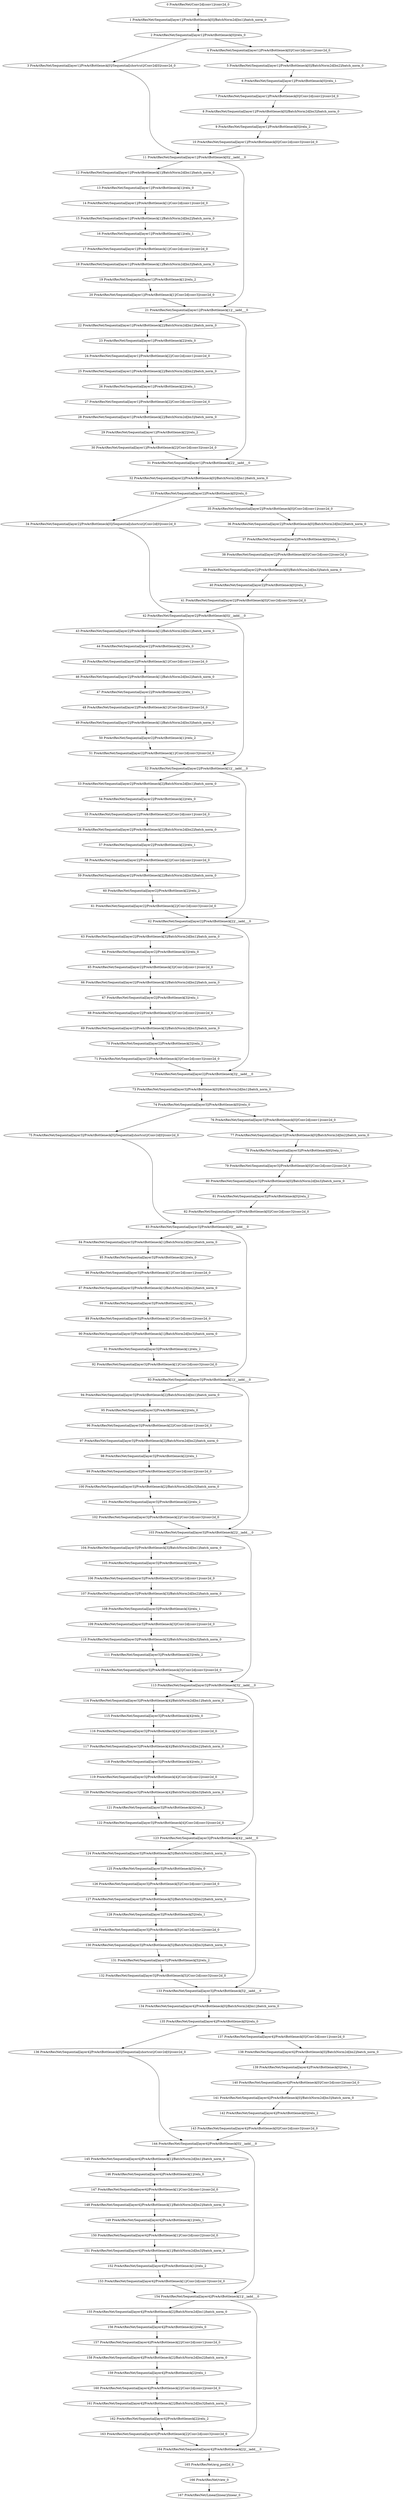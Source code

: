 strict digraph  {
"0 PreActResNet/Conv2d[conv1]/conv2d_0" [id=0, type=conv2d];
"1 PreActResNet/Sequential[layer1]/PreActBottleneck[0]/BatchNorm2d[bn1]/batch_norm_0" [id=1, type=batch_norm];
"2 PreActResNet/Sequential[layer1]/PreActBottleneck[0]/relu_0" [id=2, type=relu];
"3 PreActResNet/Sequential[layer1]/PreActBottleneck[0]/Sequential[shortcut]/Conv2d[0]/conv2d_0" [id=3, type=conv2d];
"4 PreActResNet/Sequential[layer1]/PreActBottleneck[0]/Conv2d[conv1]/conv2d_0" [id=4, type=conv2d];
"5 PreActResNet/Sequential[layer1]/PreActBottleneck[0]/BatchNorm2d[bn2]/batch_norm_0" [id=5, type=batch_norm];
"6 PreActResNet/Sequential[layer1]/PreActBottleneck[0]/relu_1" [id=6, type=relu];
"7 PreActResNet/Sequential[layer1]/PreActBottleneck[0]/Conv2d[conv2]/conv2d_0" [id=7, type=conv2d];
"8 PreActResNet/Sequential[layer1]/PreActBottleneck[0]/BatchNorm2d[bn3]/batch_norm_0" [id=8, type=batch_norm];
"9 PreActResNet/Sequential[layer1]/PreActBottleneck[0]/relu_2" [id=9, type=relu];
"10 PreActResNet/Sequential[layer1]/PreActBottleneck[0]/Conv2d[conv3]/conv2d_0" [id=10, type=conv2d];
"11 PreActResNet/Sequential[layer1]/PreActBottleneck[0]/__iadd___0" [id=11, type=__iadd__];
"12 PreActResNet/Sequential[layer1]/PreActBottleneck[1]/BatchNorm2d[bn1]/batch_norm_0" [id=12, type=batch_norm];
"13 PreActResNet/Sequential[layer1]/PreActBottleneck[1]/relu_0" [id=13, type=relu];
"14 PreActResNet/Sequential[layer1]/PreActBottleneck[1]/Conv2d[conv1]/conv2d_0" [id=14, type=conv2d];
"15 PreActResNet/Sequential[layer1]/PreActBottleneck[1]/BatchNorm2d[bn2]/batch_norm_0" [id=15, type=batch_norm];
"16 PreActResNet/Sequential[layer1]/PreActBottleneck[1]/relu_1" [id=16, type=relu];
"17 PreActResNet/Sequential[layer1]/PreActBottleneck[1]/Conv2d[conv2]/conv2d_0" [id=17, type=conv2d];
"18 PreActResNet/Sequential[layer1]/PreActBottleneck[1]/BatchNorm2d[bn3]/batch_norm_0" [id=18, type=batch_norm];
"19 PreActResNet/Sequential[layer1]/PreActBottleneck[1]/relu_2" [id=19, type=relu];
"20 PreActResNet/Sequential[layer1]/PreActBottleneck[1]/Conv2d[conv3]/conv2d_0" [id=20, type=conv2d];
"21 PreActResNet/Sequential[layer1]/PreActBottleneck[1]/__iadd___0" [id=21, type=__iadd__];
"22 PreActResNet/Sequential[layer1]/PreActBottleneck[2]/BatchNorm2d[bn1]/batch_norm_0" [id=22, type=batch_norm];
"23 PreActResNet/Sequential[layer1]/PreActBottleneck[2]/relu_0" [id=23, type=relu];
"24 PreActResNet/Sequential[layer1]/PreActBottleneck[2]/Conv2d[conv1]/conv2d_0" [id=24, type=conv2d];
"25 PreActResNet/Sequential[layer1]/PreActBottleneck[2]/BatchNorm2d[bn2]/batch_norm_0" [id=25, type=batch_norm];
"26 PreActResNet/Sequential[layer1]/PreActBottleneck[2]/relu_1" [id=26, type=relu];
"27 PreActResNet/Sequential[layer1]/PreActBottleneck[2]/Conv2d[conv2]/conv2d_0" [id=27, type=conv2d];
"28 PreActResNet/Sequential[layer1]/PreActBottleneck[2]/BatchNorm2d[bn3]/batch_norm_0" [id=28, type=batch_norm];
"29 PreActResNet/Sequential[layer1]/PreActBottleneck[2]/relu_2" [id=29, type=relu];
"30 PreActResNet/Sequential[layer1]/PreActBottleneck[2]/Conv2d[conv3]/conv2d_0" [id=30, type=conv2d];
"31 PreActResNet/Sequential[layer1]/PreActBottleneck[2]/__iadd___0" [id=31, type=__iadd__];
"32 PreActResNet/Sequential[layer2]/PreActBottleneck[0]/BatchNorm2d[bn1]/batch_norm_0" [id=32, type=batch_norm];
"33 PreActResNet/Sequential[layer2]/PreActBottleneck[0]/relu_0" [id=33, type=relu];
"34 PreActResNet/Sequential[layer2]/PreActBottleneck[0]/Sequential[shortcut]/Conv2d[0]/conv2d_0" [id=34, type=conv2d];
"35 PreActResNet/Sequential[layer2]/PreActBottleneck[0]/Conv2d[conv1]/conv2d_0" [id=35, type=conv2d];
"36 PreActResNet/Sequential[layer2]/PreActBottleneck[0]/BatchNorm2d[bn2]/batch_norm_0" [id=36, type=batch_norm];
"37 PreActResNet/Sequential[layer2]/PreActBottleneck[0]/relu_1" [id=37, type=relu];
"38 PreActResNet/Sequential[layer2]/PreActBottleneck[0]/Conv2d[conv2]/conv2d_0" [id=38, type=conv2d];
"39 PreActResNet/Sequential[layer2]/PreActBottleneck[0]/BatchNorm2d[bn3]/batch_norm_0" [id=39, type=batch_norm];
"40 PreActResNet/Sequential[layer2]/PreActBottleneck[0]/relu_2" [id=40, type=relu];
"41 PreActResNet/Sequential[layer2]/PreActBottleneck[0]/Conv2d[conv3]/conv2d_0" [id=41, type=conv2d];
"42 PreActResNet/Sequential[layer2]/PreActBottleneck[0]/__iadd___0" [id=42, type=__iadd__];
"43 PreActResNet/Sequential[layer2]/PreActBottleneck[1]/BatchNorm2d[bn1]/batch_norm_0" [id=43, type=batch_norm];
"44 PreActResNet/Sequential[layer2]/PreActBottleneck[1]/relu_0" [id=44, type=relu];
"45 PreActResNet/Sequential[layer2]/PreActBottleneck[1]/Conv2d[conv1]/conv2d_0" [id=45, type=conv2d];
"46 PreActResNet/Sequential[layer2]/PreActBottleneck[1]/BatchNorm2d[bn2]/batch_norm_0" [id=46, type=batch_norm];
"47 PreActResNet/Sequential[layer2]/PreActBottleneck[1]/relu_1" [id=47, type=relu];
"48 PreActResNet/Sequential[layer2]/PreActBottleneck[1]/Conv2d[conv2]/conv2d_0" [id=48, type=conv2d];
"49 PreActResNet/Sequential[layer2]/PreActBottleneck[1]/BatchNorm2d[bn3]/batch_norm_0" [id=49, type=batch_norm];
"50 PreActResNet/Sequential[layer2]/PreActBottleneck[1]/relu_2" [id=50, type=relu];
"51 PreActResNet/Sequential[layer2]/PreActBottleneck[1]/Conv2d[conv3]/conv2d_0" [id=51, type=conv2d];
"52 PreActResNet/Sequential[layer2]/PreActBottleneck[1]/__iadd___0" [id=52, type=__iadd__];
"53 PreActResNet/Sequential[layer2]/PreActBottleneck[2]/BatchNorm2d[bn1]/batch_norm_0" [id=53, type=batch_norm];
"54 PreActResNet/Sequential[layer2]/PreActBottleneck[2]/relu_0" [id=54, type=relu];
"55 PreActResNet/Sequential[layer2]/PreActBottleneck[2]/Conv2d[conv1]/conv2d_0" [id=55, type=conv2d];
"56 PreActResNet/Sequential[layer2]/PreActBottleneck[2]/BatchNorm2d[bn2]/batch_norm_0" [id=56, type=batch_norm];
"57 PreActResNet/Sequential[layer2]/PreActBottleneck[2]/relu_1" [id=57, type=relu];
"58 PreActResNet/Sequential[layer2]/PreActBottleneck[2]/Conv2d[conv2]/conv2d_0" [id=58, type=conv2d];
"59 PreActResNet/Sequential[layer2]/PreActBottleneck[2]/BatchNorm2d[bn3]/batch_norm_0" [id=59, type=batch_norm];
"60 PreActResNet/Sequential[layer2]/PreActBottleneck[2]/relu_2" [id=60, type=relu];
"61 PreActResNet/Sequential[layer2]/PreActBottleneck[2]/Conv2d[conv3]/conv2d_0" [id=61, type=conv2d];
"62 PreActResNet/Sequential[layer2]/PreActBottleneck[2]/__iadd___0" [id=62, type=__iadd__];
"63 PreActResNet/Sequential[layer2]/PreActBottleneck[3]/BatchNorm2d[bn1]/batch_norm_0" [id=63, type=batch_norm];
"64 PreActResNet/Sequential[layer2]/PreActBottleneck[3]/relu_0" [id=64, type=relu];
"65 PreActResNet/Sequential[layer2]/PreActBottleneck[3]/Conv2d[conv1]/conv2d_0" [id=65, type=conv2d];
"66 PreActResNet/Sequential[layer2]/PreActBottleneck[3]/BatchNorm2d[bn2]/batch_norm_0" [id=66, type=batch_norm];
"67 PreActResNet/Sequential[layer2]/PreActBottleneck[3]/relu_1" [id=67, type=relu];
"68 PreActResNet/Sequential[layer2]/PreActBottleneck[3]/Conv2d[conv2]/conv2d_0" [id=68, type=conv2d];
"69 PreActResNet/Sequential[layer2]/PreActBottleneck[3]/BatchNorm2d[bn3]/batch_norm_0" [id=69, type=batch_norm];
"70 PreActResNet/Sequential[layer2]/PreActBottleneck[3]/relu_2" [id=70, type=relu];
"71 PreActResNet/Sequential[layer2]/PreActBottleneck[3]/Conv2d[conv3]/conv2d_0" [id=71, type=conv2d];
"72 PreActResNet/Sequential[layer2]/PreActBottleneck[3]/__iadd___0" [id=72, type=__iadd__];
"73 PreActResNet/Sequential[layer3]/PreActBottleneck[0]/BatchNorm2d[bn1]/batch_norm_0" [id=73, type=batch_norm];
"74 PreActResNet/Sequential[layer3]/PreActBottleneck[0]/relu_0" [id=74, type=relu];
"75 PreActResNet/Sequential[layer3]/PreActBottleneck[0]/Sequential[shortcut]/Conv2d[0]/conv2d_0" [id=75, type=conv2d];
"76 PreActResNet/Sequential[layer3]/PreActBottleneck[0]/Conv2d[conv1]/conv2d_0" [id=76, type=conv2d];
"77 PreActResNet/Sequential[layer3]/PreActBottleneck[0]/BatchNorm2d[bn2]/batch_norm_0" [id=77, type=batch_norm];
"78 PreActResNet/Sequential[layer3]/PreActBottleneck[0]/relu_1" [id=78, type=relu];
"79 PreActResNet/Sequential[layer3]/PreActBottleneck[0]/Conv2d[conv2]/conv2d_0" [id=79, type=conv2d];
"80 PreActResNet/Sequential[layer3]/PreActBottleneck[0]/BatchNorm2d[bn3]/batch_norm_0" [id=80, type=batch_norm];
"81 PreActResNet/Sequential[layer3]/PreActBottleneck[0]/relu_2" [id=81, type=relu];
"82 PreActResNet/Sequential[layer3]/PreActBottleneck[0]/Conv2d[conv3]/conv2d_0" [id=82, type=conv2d];
"83 PreActResNet/Sequential[layer3]/PreActBottleneck[0]/__iadd___0" [id=83, type=__iadd__];
"84 PreActResNet/Sequential[layer3]/PreActBottleneck[1]/BatchNorm2d[bn1]/batch_norm_0" [id=84, type=batch_norm];
"85 PreActResNet/Sequential[layer3]/PreActBottleneck[1]/relu_0" [id=85, type=relu];
"86 PreActResNet/Sequential[layer3]/PreActBottleneck[1]/Conv2d[conv1]/conv2d_0" [id=86, type=conv2d];
"87 PreActResNet/Sequential[layer3]/PreActBottleneck[1]/BatchNorm2d[bn2]/batch_norm_0" [id=87, type=batch_norm];
"88 PreActResNet/Sequential[layer3]/PreActBottleneck[1]/relu_1" [id=88, type=relu];
"89 PreActResNet/Sequential[layer3]/PreActBottleneck[1]/Conv2d[conv2]/conv2d_0" [id=89, type=conv2d];
"90 PreActResNet/Sequential[layer3]/PreActBottleneck[1]/BatchNorm2d[bn3]/batch_norm_0" [id=90, type=batch_norm];
"91 PreActResNet/Sequential[layer3]/PreActBottleneck[1]/relu_2" [id=91, type=relu];
"92 PreActResNet/Sequential[layer3]/PreActBottleneck[1]/Conv2d[conv3]/conv2d_0" [id=92, type=conv2d];
"93 PreActResNet/Sequential[layer3]/PreActBottleneck[1]/__iadd___0" [id=93, type=__iadd__];
"94 PreActResNet/Sequential[layer3]/PreActBottleneck[2]/BatchNorm2d[bn1]/batch_norm_0" [id=94, type=batch_norm];
"95 PreActResNet/Sequential[layer3]/PreActBottleneck[2]/relu_0" [id=95, type=relu];
"96 PreActResNet/Sequential[layer3]/PreActBottleneck[2]/Conv2d[conv1]/conv2d_0" [id=96, type=conv2d];
"97 PreActResNet/Sequential[layer3]/PreActBottleneck[2]/BatchNorm2d[bn2]/batch_norm_0" [id=97, type=batch_norm];
"98 PreActResNet/Sequential[layer3]/PreActBottleneck[2]/relu_1" [id=98, type=relu];
"99 PreActResNet/Sequential[layer3]/PreActBottleneck[2]/Conv2d[conv2]/conv2d_0" [id=99, type=conv2d];
"100 PreActResNet/Sequential[layer3]/PreActBottleneck[2]/BatchNorm2d[bn3]/batch_norm_0" [id=100, type=batch_norm];
"101 PreActResNet/Sequential[layer3]/PreActBottleneck[2]/relu_2" [id=101, type=relu];
"102 PreActResNet/Sequential[layer3]/PreActBottleneck[2]/Conv2d[conv3]/conv2d_0" [id=102, type=conv2d];
"103 PreActResNet/Sequential[layer3]/PreActBottleneck[2]/__iadd___0" [id=103, type=__iadd__];
"104 PreActResNet/Sequential[layer3]/PreActBottleneck[3]/BatchNorm2d[bn1]/batch_norm_0" [id=104, type=batch_norm];
"105 PreActResNet/Sequential[layer3]/PreActBottleneck[3]/relu_0" [id=105, type=relu];
"106 PreActResNet/Sequential[layer3]/PreActBottleneck[3]/Conv2d[conv1]/conv2d_0" [id=106, type=conv2d];
"107 PreActResNet/Sequential[layer3]/PreActBottleneck[3]/BatchNorm2d[bn2]/batch_norm_0" [id=107, type=batch_norm];
"108 PreActResNet/Sequential[layer3]/PreActBottleneck[3]/relu_1" [id=108, type=relu];
"109 PreActResNet/Sequential[layer3]/PreActBottleneck[3]/Conv2d[conv2]/conv2d_0" [id=109, type=conv2d];
"110 PreActResNet/Sequential[layer3]/PreActBottleneck[3]/BatchNorm2d[bn3]/batch_norm_0" [id=110, type=batch_norm];
"111 PreActResNet/Sequential[layer3]/PreActBottleneck[3]/relu_2" [id=111, type=relu];
"112 PreActResNet/Sequential[layer3]/PreActBottleneck[3]/Conv2d[conv3]/conv2d_0" [id=112, type=conv2d];
"113 PreActResNet/Sequential[layer3]/PreActBottleneck[3]/__iadd___0" [id=113, type=__iadd__];
"114 PreActResNet/Sequential[layer3]/PreActBottleneck[4]/BatchNorm2d[bn1]/batch_norm_0" [id=114, type=batch_norm];
"115 PreActResNet/Sequential[layer3]/PreActBottleneck[4]/relu_0" [id=115, type=relu];
"116 PreActResNet/Sequential[layer3]/PreActBottleneck[4]/Conv2d[conv1]/conv2d_0" [id=116, type=conv2d];
"117 PreActResNet/Sequential[layer3]/PreActBottleneck[4]/BatchNorm2d[bn2]/batch_norm_0" [id=117, type=batch_norm];
"118 PreActResNet/Sequential[layer3]/PreActBottleneck[4]/relu_1" [id=118, type=relu];
"119 PreActResNet/Sequential[layer3]/PreActBottleneck[4]/Conv2d[conv2]/conv2d_0" [id=119, type=conv2d];
"120 PreActResNet/Sequential[layer3]/PreActBottleneck[4]/BatchNorm2d[bn3]/batch_norm_0" [id=120, type=batch_norm];
"121 PreActResNet/Sequential[layer3]/PreActBottleneck[4]/relu_2" [id=121, type=relu];
"122 PreActResNet/Sequential[layer3]/PreActBottleneck[4]/Conv2d[conv3]/conv2d_0" [id=122, type=conv2d];
"123 PreActResNet/Sequential[layer3]/PreActBottleneck[4]/__iadd___0" [id=123, type=__iadd__];
"124 PreActResNet/Sequential[layer3]/PreActBottleneck[5]/BatchNorm2d[bn1]/batch_norm_0" [id=124, type=batch_norm];
"125 PreActResNet/Sequential[layer3]/PreActBottleneck[5]/relu_0" [id=125, type=relu];
"126 PreActResNet/Sequential[layer3]/PreActBottleneck[5]/Conv2d[conv1]/conv2d_0" [id=126, type=conv2d];
"127 PreActResNet/Sequential[layer3]/PreActBottleneck[5]/BatchNorm2d[bn2]/batch_norm_0" [id=127, type=batch_norm];
"128 PreActResNet/Sequential[layer3]/PreActBottleneck[5]/relu_1" [id=128, type=relu];
"129 PreActResNet/Sequential[layer3]/PreActBottleneck[5]/Conv2d[conv2]/conv2d_0" [id=129, type=conv2d];
"130 PreActResNet/Sequential[layer3]/PreActBottleneck[5]/BatchNorm2d[bn3]/batch_norm_0" [id=130, type=batch_norm];
"131 PreActResNet/Sequential[layer3]/PreActBottleneck[5]/relu_2" [id=131, type=relu];
"132 PreActResNet/Sequential[layer3]/PreActBottleneck[5]/Conv2d[conv3]/conv2d_0" [id=132, type=conv2d];
"133 PreActResNet/Sequential[layer3]/PreActBottleneck[5]/__iadd___0" [id=133, type=__iadd__];
"134 PreActResNet/Sequential[layer4]/PreActBottleneck[0]/BatchNorm2d[bn1]/batch_norm_0" [id=134, type=batch_norm];
"135 PreActResNet/Sequential[layer4]/PreActBottleneck[0]/relu_0" [id=135, type=relu];
"136 PreActResNet/Sequential[layer4]/PreActBottleneck[0]/Sequential[shortcut]/Conv2d[0]/conv2d_0" [id=136, type=conv2d];
"137 PreActResNet/Sequential[layer4]/PreActBottleneck[0]/Conv2d[conv1]/conv2d_0" [id=137, type=conv2d];
"138 PreActResNet/Sequential[layer4]/PreActBottleneck[0]/BatchNorm2d[bn2]/batch_norm_0" [id=138, type=batch_norm];
"139 PreActResNet/Sequential[layer4]/PreActBottleneck[0]/relu_1" [id=139, type=relu];
"140 PreActResNet/Sequential[layer4]/PreActBottleneck[0]/Conv2d[conv2]/conv2d_0" [id=140, type=conv2d];
"141 PreActResNet/Sequential[layer4]/PreActBottleneck[0]/BatchNorm2d[bn3]/batch_norm_0" [id=141, type=batch_norm];
"142 PreActResNet/Sequential[layer4]/PreActBottleneck[0]/relu_2" [id=142, type=relu];
"143 PreActResNet/Sequential[layer4]/PreActBottleneck[0]/Conv2d[conv3]/conv2d_0" [id=143, type=conv2d];
"144 PreActResNet/Sequential[layer4]/PreActBottleneck[0]/__iadd___0" [id=144, type=__iadd__];
"145 PreActResNet/Sequential[layer4]/PreActBottleneck[1]/BatchNorm2d[bn1]/batch_norm_0" [id=145, type=batch_norm];
"146 PreActResNet/Sequential[layer4]/PreActBottleneck[1]/relu_0" [id=146, type=relu];
"147 PreActResNet/Sequential[layer4]/PreActBottleneck[1]/Conv2d[conv1]/conv2d_0" [id=147, type=conv2d];
"148 PreActResNet/Sequential[layer4]/PreActBottleneck[1]/BatchNorm2d[bn2]/batch_norm_0" [id=148, type=batch_norm];
"149 PreActResNet/Sequential[layer4]/PreActBottleneck[1]/relu_1" [id=149, type=relu];
"150 PreActResNet/Sequential[layer4]/PreActBottleneck[1]/Conv2d[conv2]/conv2d_0" [id=150, type=conv2d];
"151 PreActResNet/Sequential[layer4]/PreActBottleneck[1]/BatchNorm2d[bn3]/batch_norm_0" [id=151, type=batch_norm];
"152 PreActResNet/Sequential[layer4]/PreActBottleneck[1]/relu_2" [id=152, type=relu];
"153 PreActResNet/Sequential[layer4]/PreActBottleneck[1]/Conv2d[conv3]/conv2d_0" [id=153, type=conv2d];
"154 PreActResNet/Sequential[layer4]/PreActBottleneck[1]/__iadd___0" [id=154, type=__iadd__];
"155 PreActResNet/Sequential[layer4]/PreActBottleneck[2]/BatchNorm2d[bn1]/batch_norm_0" [id=155, type=batch_norm];
"156 PreActResNet/Sequential[layer4]/PreActBottleneck[2]/relu_0" [id=156, type=relu];
"157 PreActResNet/Sequential[layer4]/PreActBottleneck[2]/Conv2d[conv1]/conv2d_0" [id=157, type=conv2d];
"158 PreActResNet/Sequential[layer4]/PreActBottleneck[2]/BatchNorm2d[bn2]/batch_norm_0" [id=158, type=batch_norm];
"159 PreActResNet/Sequential[layer4]/PreActBottleneck[2]/relu_1" [id=159, type=relu];
"160 PreActResNet/Sequential[layer4]/PreActBottleneck[2]/Conv2d[conv2]/conv2d_0" [id=160, type=conv2d];
"161 PreActResNet/Sequential[layer4]/PreActBottleneck[2]/BatchNorm2d[bn3]/batch_norm_0" [id=161, type=batch_norm];
"162 PreActResNet/Sequential[layer4]/PreActBottleneck[2]/relu_2" [id=162, type=relu];
"163 PreActResNet/Sequential[layer4]/PreActBottleneck[2]/Conv2d[conv3]/conv2d_0" [id=163, type=conv2d];
"164 PreActResNet/Sequential[layer4]/PreActBottleneck[2]/__iadd___0" [id=164, type=__iadd__];
"165 PreActResNet/avg_pool2d_0" [id=165, type=avg_pool2d];
"166 PreActResNet/view_0" [id=166, type=view];
"167 PreActResNet/Linear[linear]/linear_0" [id=167, type=linear];
"0 PreActResNet/Conv2d[conv1]/conv2d_0" -> "1 PreActResNet/Sequential[layer1]/PreActBottleneck[0]/BatchNorm2d[bn1]/batch_norm_0";
"1 PreActResNet/Sequential[layer1]/PreActBottleneck[0]/BatchNorm2d[bn1]/batch_norm_0" -> "2 PreActResNet/Sequential[layer1]/PreActBottleneck[0]/relu_0";
"2 PreActResNet/Sequential[layer1]/PreActBottleneck[0]/relu_0" -> "3 PreActResNet/Sequential[layer1]/PreActBottleneck[0]/Sequential[shortcut]/Conv2d[0]/conv2d_0";
"2 PreActResNet/Sequential[layer1]/PreActBottleneck[0]/relu_0" -> "4 PreActResNet/Sequential[layer1]/PreActBottleneck[0]/Conv2d[conv1]/conv2d_0";
"4 PreActResNet/Sequential[layer1]/PreActBottleneck[0]/Conv2d[conv1]/conv2d_0" -> "5 PreActResNet/Sequential[layer1]/PreActBottleneck[0]/BatchNorm2d[bn2]/batch_norm_0";
"5 PreActResNet/Sequential[layer1]/PreActBottleneck[0]/BatchNorm2d[bn2]/batch_norm_0" -> "6 PreActResNet/Sequential[layer1]/PreActBottleneck[0]/relu_1";
"6 PreActResNet/Sequential[layer1]/PreActBottleneck[0]/relu_1" -> "7 PreActResNet/Sequential[layer1]/PreActBottleneck[0]/Conv2d[conv2]/conv2d_0";
"7 PreActResNet/Sequential[layer1]/PreActBottleneck[0]/Conv2d[conv2]/conv2d_0" -> "8 PreActResNet/Sequential[layer1]/PreActBottleneck[0]/BatchNorm2d[bn3]/batch_norm_0";
"8 PreActResNet/Sequential[layer1]/PreActBottleneck[0]/BatchNorm2d[bn3]/batch_norm_0" -> "9 PreActResNet/Sequential[layer1]/PreActBottleneck[0]/relu_2";
"3 PreActResNet/Sequential[layer1]/PreActBottleneck[0]/Sequential[shortcut]/Conv2d[0]/conv2d_0" -> "11 PreActResNet/Sequential[layer1]/PreActBottleneck[0]/__iadd___0";
"9 PreActResNet/Sequential[layer1]/PreActBottleneck[0]/relu_2" -> "10 PreActResNet/Sequential[layer1]/PreActBottleneck[0]/Conv2d[conv3]/conv2d_0";
"10 PreActResNet/Sequential[layer1]/PreActBottleneck[0]/Conv2d[conv3]/conv2d_0" -> "11 PreActResNet/Sequential[layer1]/PreActBottleneck[0]/__iadd___0";
"11 PreActResNet/Sequential[layer1]/PreActBottleneck[0]/__iadd___0" -> "12 PreActResNet/Sequential[layer1]/PreActBottleneck[1]/BatchNorm2d[bn1]/batch_norm_0";
"11 PreActResNet/Sequential[layer1]/PreActBottleneck[0]/__iadd___0" -> "21 PreActResNet/Sequential[layer1]/PreActBottleneck[1]/__iadd___0";
"12 PreActResNet/Sequential[layer1]/PreActBottleneck[1]/BatchNorm2d[bn1]/batch_norm_0" -> "13 PreActResNet/Sequential[layer1]/PreActBottleneck[1]/relu_0";
"13 PreActResNet/Sequential[layer1]/PreActBottleneck[1]/relu_0" -> "14 PreActResNet/Sequential[layer1]/PreActBottleneck[1]/Conv2d[conv1]/conv2d_0";
"14 PreActResNet/Sequential[layer1]/PreActBottleneck[1]/Conv2d[conv1]/conv2d_0" -> "15 PreActResNet/Sequential[layer1]/PreActBottleneck[1]/BatchNorm2d[bn2]/batch_norm_0";
"15 PreActResNet/Sequential[layer1]/PreActBottleneck[1]/BatchNorm2d[bn2]/batch_norm_0" -> "16 PreActResNet/Sequential[layer1]/PreActBottleneck[1]/relu_1";
"16 PreActResNet/Sequential[layer1]/PreActBottleneck[1]/relu_1" -> "17 PreActResNet/Sequential[layer1]/PreActBottleneck[1]/Conv2d[conv2]/conv2d_0";
"17 PreActResNet/Sequential[layer1]/PreActBottleneck[1]/Conv2d[conv2]/conv2d_0" -> "18 PreActResNet/Sequential[layer1]/PreActBottleneck[1]/BatchNorm2d[bn3]/batch_norm_0";
"18 PreActResNet/Sequential[layer1]/PreActBottleneck[1]/BatchNorm2d[bn3]/batch_norm_0" -> "19 PreActResNet/Sequential[layer1]/PreActBottleneck[1]/relu_2";
"19 PreActResNet/Sequential[layer1]/PreActBottleneck[1]/relu_2" -> "20 PreActResNet/Sequential[layer1]/PreActBottleneck[1]/Conv2d[conv3]/conv2d_0";
"20 PreActResNet/Sequential[layer1]/PreActBottleneck[1]/Conv2d[conv3]/conv2d_0" -> "21 PreActResNet/Sequential[layer1]/PreActBottleneck[1]/__iadd___0";
"21 PreActResNet/Sequential[layer1]/PreActBottleneck[1]/__iadd___0" -> "22 PreActResNet/Sequential[layer1]/PreActBottleneck[2]/BatchNorm2d[bn1]/batch_norm_0";
"21 PreActResNet/Sequential[layer1]/PreActBottleneck[1]/__iadd___0" -> "31 PreActResNet/Sequential[layer1]/PreActBottleneck[2]/__iadd___0";
"22 PreActResNet/Sequential[layer1]/PreActBottleneck[2]/BatchNorm2d[bn1]/batch_norm_0" -> "23 PreActResNet/Sequential[layer1]/PreActBottleneck[2]/relu_0";
"23 PreActResNet/Sequential[layer1]/PreActBottleneck[2]/relu_0" -> "24 PreActResNet/Sequential[layer1]/PreActBottleneck[2]/Conv2d[conv1]/conv2d_0";
"24 PreActResNet/Sequential[layer1]/PreActBottleneck[2]/Conv2d[conv1]/conv2d_0" -> "25 PreActResNet/Sequential[layer1]/PreActBottleneck[2]/BatchNorm2d[bn2]/batch_norm_0";
"25 PreActResNet/Sequential[layer1]/PreActBottleneck[2]/BatchNorm2d[bn2]/batch_norm_0" -> "26 PreActResNet/Sequential[layer1]/PreActBottleneck[2]/relu_1";
"26 PreActResNet/Sequential[layer1]/PreActBottleneck[2]/relu_1" -> "27 PreActResNet/Sequential[layer1]/PreActBottleneck[2]/Conv2d[conv2]/conv2d_0";
"27 PreActResNet/Sequential[layer1]/PreActBottleneck[2]/Conv2d[conv2]/conv2d_0" -> "28 PreActResNet/Sequential[layer1]/PreActBottleneck[2]/BatchNorm2d[bn3]/batch_norm_0";
"28 PreActResNet/Sequential[layer1]/PreActBottleneck[2]/BatchNorm2d[bn3]/batch_norm_0" -> "29 PreActResNet/Sequential[layer1]/PreActBottleneck[2]/relu_2";
"29 PreActResNet/Sequential[layer1]/PreActBottleneck[2]/relu_2" -> "30 PreActResNet/Sequential[layer1]/PreActBottleneck[2]/Conv2d[conv3]/conv2d_0";
"30 PreActResNet/Sequential[layer1]/PreActBottleneck[2]/Conv2d[conv3]/conv2d_0" -> "31 PreActResNet/Sequential[layer1]/PreActBottleneck[2]/__iadd___0";
"31 PreActResNet/Sequential[layer1]/PreActBottleneck[2]/__iadd___0" -> "32 PreActResNet/Sequential[layer2]/PreActBottleneck[0]/BatchNorm2d[bn1]/batch_norm_0";
"32 PreActResNet/Sequential[layer2]/PreActBottleneck[0]/BatchNorm2d[bn1]/batch_norm_0" -> "33 PreActResNet/Sequential[layer2]/PreActBottleneck[0]/relu_0";
"33 PreActResNet/Sequential[layer2]/PreActBottleneck[0]/relu_0" -> "34 PreActResNet/Sequential[layer2]/PreActBottleneck[0]/Sequential[shortcut]/Conv2d[0]/conv2d_0";
"33 PreActResNet/Sequential[layer2]/PreActBottleneck[0]/relu_0" -> "35 PreActResNet/Sequential[layer2]/PreActBottleneck[0]/Conv2d[conv1]/conv2d_0";
"34 PreActResNet/Sequential[layer2]/PreActBottleneck[0]/Sequential[shortcut]/Conv2d[0]/conv2d_0" -> "42 PreActResNet/Sequential[layer2]/PreActBottleneck[0]/__iadd___0";
"35 PreActResNet/Sequential[layer2]/PreActBottleneck[0]/Conv2d[conv1]/conv2d_0" -> "36 PreActResNet/Sequential[layer2]/PreActBottleneck[0]/BatchNorm2d[bn2]/batch_norm_0";
"36 PreActResNet/Sequential[layer2]/PreActBottleneck[0]/BatchNorm2d[bn2]/batch_norm_0" -> "37 PreActResNet/Sequential[layer2]/PreActBottleneck[0]/relu_1";
"37 PreActResNet/Sequential[layer2]/PreActBottleneck[0]/relu_1" -> "38 PreActResNet/Sequential[layer2]/PreActBottleneck[0]/Conv2d[conv2]/conv2d_0";
"38 PreActResNet/Sequential[layer2]/PreActBottleneck[0]/Conv2d[conv2]/conv2d_0" -> "39 PreActResNet/Sequential[layer2]/PreActBottleneck[0]/BatchNorm2d[bn3]/batch_norm_0";
"39 PreActResNet/Sequential[layer2]/PreActBottleneck[0]/BatchNorm2d[bn3]/batch_norm_0" -> "40 PreActResNet/Sequential[layer2]/PreActBottleneck[0]/relu_2";
"40 PreActResNet/Sequential[layer2]/PreActBottleneck[0]/relu_2" -> "41 PreActResNet/Sequential[layer2]/PreActBottleneck[0]/Conv2d[conv3]/conv2d_0";
"41 PreActResNet/Sequential[layer2]/PreActBottleneck[0]/Conv2d[conv3]/conv2d_0" -> "42 PreActResNet/Sequential[layer2]/PreActBottleneck[0]/__iadd___0";
"42 PreActResNet/Sequential[layer2]/PreActBottleneck[0]/__iadd___0" -> "43 PreActResNet/Sequential[layer2]/PreActBottleneck[1]/BatchNorm2d[bn1]/batch_norm_0";
"42 PreActResNet/Sequential[layer2]/PreActBottleneck[0]/__iadd___0" -> "52 PreActResNet/Sequential[layer2]/PreActBottleneck[1]/__iadd___0";
"43 PreActResNet/Sequential[layer2]/PreActBottleneck[1]/BatchNorm2d[bn1]/batch_norm_0" -> "44 PreActResNet/Sequential[layer2]/PreActBottleneck[1]/relu_0";
"44 PreActResNet/Sequential[layer2]/PreActBottleneck[1]/relu_0" -> "45 PreActResNet/Sequential[layer2]/PreActBottleneck[1]/Conv2d[conv1]/conv2d_0";
"45 PreActResNet/Sequential[layer2]/PreActBottleneck[1]/Conv2d[conv1]/conv2d_0" -> "46 PreActResNet/Sequential[layer2]/PreActBottleneck[1]/BatchNorm2d[bn2]/batch_norm_0";
"46 PreActResNet/Sequential[layer2]/PreActBottleneck[1]/BatchNorm2d[bn2]/batch_norm_0" -> "47 PreActResNet/Sequential[layer2]/PreActBottleneck[1]/relu_1";
"47 PreActResNet/Sequential[layer2]/PreActBottleneck[1]/relu_1" -> "48 PreActResNet/Sequential[layer2]/PreActBottleneck[1]/Conv2d[conv2]/conv2d_0";
"48 PreActResNet/Sequential[layer2]/PreActBottleneck[1]/Conv2d[conv2]/conv2d_0" -> "49 PreActResNet/Sequential[layer2]/PreActBottleneck[1]/BatchNorm2d[bn3]/batch_norm_0";
"49 PreActResNet/Sequential[layer2]/PreActBottleneck[1]/BatchNorm2d[bn3]/batch_norm_0" -> "50 PreActResNet/Sequential[layer2]/PreActBottleneck[1]/relu_2";
"50 PreActResNet/Sequential[layer2]/PreActBottleneck[1]/relu_2" -> "51 PreActResNet/Sequential[layer2]/PreActBottleneck[1]/Conv2d[conv3]/conv2d_0";
"51 PreActResNet/Sequential[layer2]/PreActBottleneck[1]/Conv2d[conv3]/conv2d_0" -> "52 PreActResNet/Sequential[layer2]/PreActBottleneck[1]/__iadd___0";
"52 PreActResNet/Sequential[layer2]/PreActBottleneck[1]/__iadd___0" -> "53 PreActResNet/Sequential[layer2]/PreActBottleneck[2]/BatchNorm2d[bn1]/batch_norm_0";
"52 PreActResNet/Sequential[layer2]/PreActBottleneck[1]/__iadd___0" -> "62 PreActResNet/Sequential[layer2]/PreActBottleneck[2]/__iadd___0";
"53 PreActResNet/Sequential[layer2]/PreActBottleneck[2]/BatchNorm2d[bn1]/batch_norm_0" -> "54 PreActResNet/Sequential[layer2]/PreActBottleneck[2]/relu_0";
"54 PreActResNet/Sequential[layer2]/PreActBottleneck[2]/relu_0" -> "55 PreActResNet/Sequential[layer2]/PreActBottleneck[2]/Conv2d[conv1]/conv2d_0";
"55 PreActResNet/Sequential[layer2]/PreActBottleneck[2]/Conv2d[conv1]/conv2d_0" -> "56 PreActResNet/Sequential[layer2]/PreActBottleneck[2]/BatchNorm2d[bn2]/batch_norm_0";
"56 PreActResNet/Sequential[layer2]/PreActBottleneck[2]/BatchNorm2d[bn2]/batch_norm_0" -> "57 PreActResNet/Sequential[layer2]/PreActBottleneck[2]/relu_1";
"57 PreActResNet/Sequential[layer2]/PreActBottleneck[2]/relu_1" -> "58 PreActResNet/Sequential[layer2]/PreActBottleneck[2]/Conv2d[conv2]/conv2d_0";
"58 PreActResNet/Sequential[layer2]/PreActBottleneck[2]/Conv2d[conv2]/conv2d_0" -> "59 PreActResNet/Sequential[layer2]/PreActBottleneck[2]/BatchNorm2d[bn3]/batch_norm_0";
"59 PreActResNet/Sequential[layer2]/PreActBottleneck[2]/BatchNorm2d[bn3]/batch_norm_0" -> "60 PreActResNet/Sequential[layer2]/PreActBottleneck[2]/relu_2";
"60 PreActResNet/Sequential[layer2]/PreActBottleneck[2]/relu_2" -> "61 PreActResNet/Sequential[layer2]/PreActBottleneck[2]/Conv2d[conv3]/conv2d_0";
"61 PreActResNet/Sequential[layer2]/PreActBottleneck[2]/Conv2d[conv3]/conv2d_0" -> "62 PreActResNet/Sequential[layer2]/PreActBottleneck[2]/__iadd___0";
"62 PreActResNet/Sequential[layer2]/PreActBottleneck[2]/__iadd___0" -> "63 PreActResNet/Sequential[layer2]/PreActBottleneck[3]/BatchNorm2d[bn1]/batch_norm_0";
"62 PreActResNet/Sequential[layer2]/PreActBottleneck[2]/__iadd___0" -> "72 PreActResNet/Sequential[layer2]/PreActBottleneck[3]/__iadd___0";
"63 PreActResNet/Sequential[layer2]/PreActBottleneck[3]/BatchNorm2d[bn1]/batch_norm_0" -> "64 PreActResNet/Sequential[layer2]/PreActBottleneck[3]/relu_0";
"64 PreActResNet/Sequential[layer2]/PreActBottleneck[3]/relu_0" -> "65 PreActResNet/Sequential[layer2]/PreActBottleneck[3]/Conv2d[conv1]/conv2d_0";
"65 PreActResNet/Sequential[layer2]/PreActBottleneck[3]/Conv2d[conv1]/conv2d_0" -> "66 PreActResNet/Sequential[layer2]/PreActBottleneck[3]/BatchNorm2d[bn2]/batch_norm_0";
"66 PreActResNet/Sequential[layer2]/PreActBottleneck[3]/BatchNorm2d[bn2]/batch_norm_0" -> "67 PreActResNet/Sequential[layer2]/PreActBottleneck[3]/relu_1";
"67 PreActResNet/Sequential[layer2]/PreActBottleneck[3]/relu_1" -> "68 PreActResNet/Sequential[layer2]/PreActBottleneck[3]/Conv2d[conv2]/conv2d_0";
"68 PreActResNet/Sequential[layer2]/PreActBottleneck[3]/Conv2d[conv2]/conv2d_0" -> "69 PreActResNet/Sequential[layer2]/PreActBottleneck[3]/BatchNorm2d[bn3]/batch_norm_0";
"69 PreActResNet/Sequential[layer2]/PreActBottleneck[3]/BatchNorm2d[bn3]/batch_norm_0" -> "70 PreActResNet/Sequential[layer2]/PreActBottleneck[3]/relu_2";
"70 PreActResNet/Sequential[layer2]/PreActBottleneck[3]/relu_2" -> "71 PreActResNet/Sequential[layer2]/PreActBottleneck[3]/Conv2d[conv3]/conv2d_0";
"71 PreActResNet/Sequential[layer2]/PreActBottleneck[3]/Conv2d[conv3]/conv2d_0" -> "72 PreActResNet/Sequential[layer2]/PreActBottleneck[3]/__iadd___0";
"72 PreActResNet/Sequential[layer2]/PreActBottleneck[3]/__iadd___0" -> "73 PreActResNet/Sequential[layer3]/PreActBottleneck[0]/BatchNorm2d[bn1]/batch_norm_0";
"73 PreActResNet/Sequential[layer3]/PreActBottleneck[0]/BatchNorm2d[bn1]/batch_norm_0" -> "74 PreActResNet/Sequential[layer3]/PreActBottleneck[0]/relu_0";
"74 PreActResNet/Sequential[layer3]/PreActBottleneck[0]/relu_0" -> "75 PreActResNet/Sequential[layer3]/PreActBottleneck[0]/Sequential[shortcut]/Conv2d[0]/conv2d_0";
"74 PreActResNet/Sequential[layer3]/PreActBottleneck[0]/relu_0" -> "76 PreActResNet/Sequential[layer3]/PreActBottleneck[0]/Conv2d[conv1]/conv2d_0";
"75 PreActResNet/Sequential[layer3]/PreActBottleneck[0]/Sequential[shortcut]/Conv2d[0]/conv2d_0" -> "83 PreActResNet/Sequential[layer3]/PreActBottleneck[0]/__iadd___0";
"76 PreActResNet/Sequential[layer3]/PreActBottleneck[0]/Conv2d[conv1]/conv2d_0" -> "77 PreActResNet/Sequential[layer3]/PreActBottleneck[0]/BatchNorm2d[bn2]/batch_norm_0";
"77 PreActResNet/Sequential[layer3]/PreActBottleneck[0]/BatchNorm2d[bn2]/batch_norm_0" -> "78 PreActResNet/Sequential[layer3]/PreActBottleneck[0]/relu_1";
"78 PreActResNet/Sequential[layer3]/PreActBottleneck[0]/relu_1" -> "79 PreActResNet/Sequential[layer3]/PreActBottleneck[0]/Conv2d[conv2]/conv2d_0";
"79 PreActResNet/Sequential[layer3]/PreActBottleneck[0]/Conv2d[conv2]/conv2d_0" -> "80 PreActResNet/Sequential[layer3]/PreActBottleneck[0]/BatchNorm2d[bn3]/batch_norm_0";
"80 PreActResNet/Sequential[layer3]/PreActBottleneck[0]/BatchNorm2d[bn3]/batch_norm_0" -> "81 PreActResNet/Sequential[layer3]/PreActBottleneck[0]/relu_2";
"81 PreActResNet/Sequential[layer3]/PreActBottleneck[0]/relu_2" -> "82 PreActResNet/Sequential[layer3]/PreActBottleneck[0]/Conv2d[conv3]/conv2d_0";
"82 PreActResNet/Sequential[layer3]/PreActBottleneck[0]/Conv2d[conv3]/conv2d_0" -> "83 PreActResNet/Sequential[layer3]/PreActBottleneck[0]/__iadd___0";
"83 PreActResNet/Sequential[layer3]/PreActBottleneck[0]/__iadd___0" -> "84 PreActResNet/Sequential[layer3]/PreActBottleneck[1]/BatchNorm2d[bn1]/batch_norm_0";
"83 PreActResNet/Sequential[layer3]/PreActBottleneck[0]/__iadd___0" -> "93 PreActResNet/Sequential[layer3]/PreActBottleneck[1]/__iadd___0";
"84 PreActResNet/Sequential[layer3]/PreActBottleneck[1]/BatchNorm2d[bn1]/batch_norm_0" -> "85 PreActResNet/Sequential[layer3]/PreActBottleneck[1]/relu_0";
"85 PreActResNet/Sequential[layer3]/PreActBottleneck[1]/relu_0" -> "86 PreActResNet/Sequential[layer3]/PreActBottleneck[1]/Conv2d[conv1]/conv2d_0";
"86 PreActResNet/Sequential[layer3]/PreActBottleneck[1]/Conv2d[conv1]/conv2d_0" -> "87 PreActResNet/Sequential[layer3]/PreActBottleneck[1]/BatchNorm2d[bn2]/batch_norm_0";
"87 PreActResNet/Sequential[layer3]/PreActBottleneck[1]/BatchNorm2d[bn2]/batch_norm_0" -> "88 PreActResNet/Sequential[layer3]/PreActBottleneck[1]/relu_1";
"88 PreActResNet/Sequential[layer3]/PreActBottleneck[1]/relu_1" -> "89 PreActResNet/Sequential[layer3]/PreActBottleneck[1]/Conv2d[conv2]/conv2d_0";
"89 PreActResNet/Sequential[layer3]/PreActBottleneck[1]/Conv2d[conv2]/conv2d_0" -> "90 PreActResNet/Sequential[layer3]/PreActBottleneck[1]/BatchNorm2d[bn3]/batch_norm_0";
"90 PreActResNet/Sequential[layer3]/PreActBottleneck[1]/BatchNorm2d[bn3]/batch_norm_0" -> "91 PreActResNet/Sequential[layer3]/PreActBottleneck[1]/relu_2";
"91 PreActResNet/Sequential[layer3]/PreActBottleneck[1]/relu_2" -> "92 PreActResNet/Sequential[layer3]/PreActBottleneck[1]/Conv2d[conv3]/conv2d_0";
"92 PreActResNet/Sequential[layer3]/PreActBottleneck[1]/Conv2d[conv3]/conv2d_0" -> "93 PreActResNet/Sequential[layer3]/PreActBottleneck[1]/__iadd___0";
"93 PreActResNet/Sequential[layer3]/PreActBottleneck[1]/__iadd___0" -> "94 PreActResNet/Sequential[layer3]/PreActBottleneck[2]/BatchNorm2d[bn1]/batch_norm_0";
"94 PreActResNet/Sequential[layer3]/PreActBottleneck[2]/BatchNorm2d[bn1]/batch_norm_0" -> "95 PreActResNet/Sequential[layer3]/PreActBottleneck[2]/relu_0";
"95 PreActResNet/Sequential[layer3]/PreActBottleneck[2]/relu_0" -> "96 PreActResNet/Sequential[layer3]/PreActBottleneck[2]/Conv2d[conv1]/conv2d_0";
"96 PreActResNet/Sequential[layer3]/PreActBottleneck[2]/Conv2d[conv1]/conv2d_0" -> "97 PreActResNet/Sequential[layer3]/PreActBottleneck[2]/BatchNorm2d[bn2]/batch_norm_0";
"97 PreActResNet/Sequential[layer3]/PreActBottleneck[2]/BatchNorm2d[bn2]/batch_norm_0" -> "98 PreActResNet/Sequential[layer3]/PreActBottleneck[2]/relu_1";
"98 PreActResNet/Sequential[layer3]/PreActBottleneck[2]/relu_1" -> "99 PreActResNet/Sequential[layer3]/PreActBottleneck[2]/Conv2d[conv2]/conv2d_0";
"93 PreActResNet/Sequential[layer3]/PreActBottleneck[1]/__iadd___0" -> "103 PreActResNet/Sequential[layer3]/PreActBottleneck[2]/__iadd___0";
"99 PreActResNet/Sequential[layer3]/PreActBottleneck[2]/Conv2d[conv2]/conv2d_0" -> "100 PreActResNet/Sequential[layer3]/PreActBottleneck[2]/BatchNorm2d[bn3]/batch_norm_0";
"100 PreActResNet/Sequential[layer3]/PreActBottleneck[2]/BatchNorm2d[bn3]/batch_norm_0" -> "101 PreActResNet/Sequential[layer3]/PreActBottleneck[2]/relu_2";
"101 PreActResNet/Sequential[layer3]/PreActBottleneck[2]/relu_2" -> "102 PreActResNet/Sequential[layer3]/PreActBottleneck[2]/Conv2d[conv3]/conv2d_0";
"102 PreActResNet/Sequential[layer3]/PreActBottleneck[2]/Conv2d[conv3]/conv2d_0" -> "103 PreActResNet/Sequential[layer3]/PreActBottleneck[2]/__iadd___0";
"103 PreActResNet/Sequential[layer3]/PreActBottleneck[2]/__iadd___0" -> "104 PreActResNet/Sequential[layer3]/PreActBottleneck[3]/BatchNorm2d[bn1]/batch_norm_0";
"103 PreActResNet/Sequential[layer3]/PreActBottleneck[2]/__iadd___0" -> "113 PreActResNet/Sequential[layer3]/PreActBottleneck[3]/__iadd___0";
"104 PreActResNet/Sequential[layer3]/PreActBottleneck[3]/BatchNorm2d[bn1]/batch_norm_0" -> "105 PreActResNet/Sequential[layer3]/PreActBottleneck[3]/relu_0";
"105 PreActResNet/Sequential[layer3]/PreActBottleneck[3]/relu_0" -> "106 PreActResNet/Sequential[layer3]/PreActBottleneck[3]/Conv2d[conv1]/conv2d_0";
"106 PreActResNet/Sequential[layer3]/PreActBottleneck[3]/Conv2d[conv1]/conv2d_0" -> "107 PreActResNet/Sequential[layer3]/PreActBottleneck[3]/BatchNorm2d[bn2]/batch_norm_0";
"107 PreActResNet/Sequential[layer3]/PreActBottleneck[3]/BatchNorm2d[bn2]/batch_norm_0" -> "108 PreActResNet/Sequential[layer3]/PreActBottleneck[3]/relu_1";
"108 PreActResNet/Sequential[layer3]/PreActBottleneck[3]/relu_1" -> "109 PreActResNet/Sequential[layer3]/PreActBottleneck[3]/Conv2d[conv2]/conv2d_0";
"109 PreActResNet/Sequential[layer3]/PreActBottleneck[3]/Conv2d[conv2]/conv2d_0" -> "110 PreActResNet/Sequential[layer3]/PreActBottleneck[3]/BatchNorm2d[bn3]/batch_norm_0";
"110 PreActResNet/Sequential[layer3]/PreActBottleneck[3]/BatchNorm2d[bn3]/batch_norm_0" -> "111 PreActResNet/Sequential[layer3]/PreActBottleneck[3]/relu_2";
"111 PreActResNet/Sequential[layer3]/PreActBottleneck[3]/relu_2" -> "112 PreActResNet/Sequential[layer3]/PreActBottleneck[3]/Conv2d[conv3]/conv2d_0";
"112 PreActResNet/Sequential[layer3]/PreActBottleneck[3]/Conv2d[conv3]/conv2d_0" -> "113 PreActResNet/Sequential[layer3]/PreActBottleneck[3]/__iadd___0";
"113 PreActResNet/Sequential[layer3]/PreActBottleneck[3]/__iadd___0" -> "114 PreActResNet/Sequential[layer3]/PreActBottleneck[4]/BatchNorm2d[bn1]/batch_norm_0";
"113 PreActResNet/Sequential[layer3]/PreActBottleneck[3]/__iadd___0" -> "123 PreActResNet/Sequential[layer3]/PreActBottleneck[4]/__iadd___0";
"114 PreActResNet/Sequential[layer3]/PreActBottleneck[4]/BatchNorm2d[bn1]/batch_norm_0" -> "115 PreActResNet/Sequential[layer3]/PreActBottleneck[4]/relu_0";
"115 PreActResNet/Sequential[layer3]/PreActBottleneck[4]/relu_0" -> "116 PreActResNet/Sequential[layer3]/PreActBottleneck[4]/Conv2d[conv1]/conv2d_0";
"116 PreActResNet/Sequential[layer3]/PreActBottleneck[4]/Conv2d[conv1]/conv2d_0" -> "117 PreActResNet/Sequential[layer3]/PreActBottleneck[4]/BatchNorm2d[bn2]/batch_norm_0";
"117 PreActResNet/Sequential[layer3]/PreActBottleneck[4]/BatchNorm2d[bn2]/batch_norm_0" -> "118 PreActResNet/Sequential[layer3]/PreActBottleneck[4]/relu_1";
"118 PreActResNet/Sequential[layer3]/PreActBottleneck[4]/relu_1" -> "119 PreActResNet/Sequential[layer3]/PreActBottleneck[4]/Conv2d[conv2]/conv2d_0";
"119 PreActResNet/Sequential[layer3]/PreActBottleneck[4]/Conv2d[conv2]/conv2d_0" -> "120 PreActResNet/Sequential[layer3]/PreActBottleneck[4]/BatchNorm2d[bn3]/batch_norm_0";
"120 PreActResNet/Sequential[layer3]/PreActBottleneck[4]/BatchNorm2d[bn3]/batch_norm_0" -> "121 PreActResNet/Sequential[layer3]/PreActBottleneck[4]/relu_2";
"121 PreActResNet/Sequential[layer3]/PreActBottleneck[4]/relu_2" -> "122 PreActResNet/Sequential[layer3]/PreActBottleneck[4]/Conv2d[conv3]/conv2d_0";
"122 PreActResNet/Sequential[layer3]/PreActBottleneck[4]/Conv2d[conv3]/conv2d_0" -> "123 PreActResNet/Sequential[layer3]/PreActBottleneck[4]/__iadd___0";
"123 PreActResNet/Sequential[layer3]/PreActBottleneck[4]/__iadd___0" -> "124 PreActResNet/Sequential[layer3]/PreActBottleneck[5]/BatchNorm2d[bn1]/batch_norm_0";
"123 PreActResNet/Sequential[layer3]/PreActBottleneck[4]/__iadd___0" -> "133 PreActResNet/Sequential[layer3]/PreActBottleneck[5]/__iadd___0";
"124 PreActResNet/Sequential[layer3]/PreActBottleneck[5]/BatchNorm2d[bn1]/batch_norm_0" -> "125 PreActResNet/Sequential[layer3]/PreActBottleneck[5]/relu_0";
"125 PreActResNet/Sequential[layer3]/PreActBottleneck[5]/relu_0" -> "126 PreActResNet/Sequential[layer3]/PreActBottleneck[5]/Conv2d[conv1]/conv2d_0";
"126 PreActResNet/Sequential[layer3]/PreActBottleneck[5]/Conv2d[conv1]/conv2d_0" -> "127 PreActResNet/Sequential[layer3]/PreActBottleneck[5]/BatchNorm2d[bn2]/batch_norm_0";
"127 PreActResNet/Sequential[layer3]/PreActBottleneck[5]/BatchNorm2d[bn2]/batch_norm_0" -> "128 PreActResNet/Sequential[layer3]/PreActBottleneck[5]/relu_1";
"128 PreActResNet/Sequential[layer3]/PreActBottleneck[5]/relu_1" -> "129 PreActResNet/Sequential[layer3]/PreActBottleneck[5]/Conv2d[conv2]/conv2d_0";
"129 PreActResNet/Sequential[layer3]/PreActBottleneck[5]/Conv2d[conv2]/conv2d_0" -> "130 PreActResNet/Sequential[layer3]/PreActBottleneck[5]/BatchNorm2d[bn3]/batch_norm_0";
"130 PreActResNet/Sequential[layer3]/PreActBottleneck[5]/BatchNorm2d[bn3]/batch_norm_0" -> "131 PreActResNet/Sequential[layer3]/PreActBottleneck[5]/relu_2";
"131 PreActResNet/Sequential[layer3]/PreActBottleneck[5]/relu_2" -> "132 PreActResNet/Sequential[layer3]/PreActBottleneck[5]/Conv2d[conv3]/conv2d_0";
"132 PreActResNet/Sequential[layer3]/PreActBottleneck[5]/Conv2d[conv3]/conv2d_0" -> "133 PreActResNet/Sequential[layer3]/PreActBottleneck[5]/__iadd___0";
"133 PreActResNet/Sequential[layer3]/PreActBottleneck[5]/__iadd___0" -> "134 PreActResNet/Sequential[layer4]/PreActBottleneck[0]/BatchNorm2d[bn1]/batch_norm_0";
"134 PreActResNet/Sequential[layer4]/PreActBottleneck[0]/BatchNorm2d[bn1]/batch_norm_0" -> "135 PreActResNet/Sequential[layer4]/PreActBottleneck[0]/relu_0";
"135 PreActResNet/Sequential[layer4]/PreActBottleneck[0]/relu_0" -> "136 PreActResNet/Sequential[layer4]/PreActBottleneck[0]/Sequential[shortcut]/Conv2d[0]/conv2d_0";
"135 PreActResNet/Sequential[layer4]/PreActBottleneck[0]/relu_0" -> "137 PreActResNet/Sequential[layer4]/PreActBottleneck[0]/Conv2d[conv1]/conv2d_0";
"136 PreActResNet/Sequential[layer4]/PreActBottleneck[0]/Sequential[shortcut]/Conv2d[0]/conv2d_0" -> "144 PreActResNet/Sequential[layer4]/PreActBottleneck[0]/__iadd___0";
"137 PreActResNet/Sequential[layer4]/PreActBottleneck[0]/Conv2d[conv1]/conv2d_0" -> "138 PreActResNet/Sequential[layer4]/PreActBottleneck[0]/BatchNorm2d[bn2]/batch_norm_0";
"138 PreActResNet/Sequential[layer4]/PreActBottleneck[0]/BatchNorm2d[bn2]/batch_norm_0" -> "139 PreActResNet/Sequential[layer4]/PreActBottleneck[0]/relu_1";
"139 PreActResNet/Sequential[layer4]/PreActBottleneck[0]/relu_1" -> "140 PreActResNet/Sequential[layer4]/PreActBottleneck[0]/Conv2d[conv2]/conv2d_0";
"140 PreActResNet/Sequential[layer4]/PreActBottleneck[0]/Conv2d[conv2]/conv2d_0" -> "141 PreActResNet/Sequential[layer4]/PreActBottleneck[0]/BatchNorm2d[bn3]/batch_norm_0";
"141 PreActResNet/Sequential[layer4]/PreActBottleneck[0]/BatchNorm2d[bn3]/batch_norm_0" -> "142 PreActResNet/Sequential[layer4]/PreActBottleneck[0]/relu_2";
"142 PreActResNet/Sequential[layer4]/PreActBottleneck[0]/relu_2" -> "143 PreActResNet/Sequential[layer4]/PreActBottleneck[0]/Conv2d[conv3]/conv2d_0";
"143 PreActResNet/Sequential[layer4]/PreActBottleneck[0]/Conv2d[conv3]/conv2d_0" -> "144 PreActResNet/Sequential[layer4]/PreActBottleneck[0]/__iadd___0";
"144 PreActResNet/Sequential[layer4]/PreActBottleneck[0]/__iadd___0" -> "145 PreActResNet/Sequential[layer4]/PreActBottleneck[1]/BatchNorm2d[bn1]/batch_norm_0";
"144 PreActResNet/Sequential[layer4]/PreActBottleneck[0]/__iadd___0" -> "154 PreActResNet/Sequential[layer4]/PreActBottleneck[1]/__iadd___0";
"145 PreActResNet/Sequential[layer4]/PreActBottleneck[1]/BatchNorm2d[bn1]/batch_norm_0" -> "146 PreActResNet/Sequential[layer4]/PreActBottleneck[1]/relu_0";
"146 PreActResNet/Sequential[layer4]/PreActBottleneck[1]/relu_0" -> "147 PreActResNet/Sequential[layer4]/PreActBottleneck[1]/Conv2d[conv1]/conv2d_0";
"147 PreActResNet/Sequential[layer4]/PreActBottleneck[1]/Conv2d[conv1]/conv2d_0" -> "148 PreActResNet/Sequential[layer4]/PreActBottleneck[1]/BatchNorm2d[bn2]/batch_norm_0";
"148 PreActResNet/Sequential[layer4]/PreActBottleneck[1]/BatchNorm2d[bn2]/batch_norm_0" -> "149 PreActResNet/Sequential[layer4]/PreActBottleneck[1]/relu_1";
"149 PreActResNet/Sequential[layer4]/PreActBottleneck[1]/relu_1" -> "150 PreActResNet/Sequential[layer4]/PreActBottleneck[1]/Conv2d[conv2]/conv2d_0";
"150 PreActResNet/Sequential[layer4]/PreActBottleneck[1]/Conv2d[conv2]/conv2d_0" -> "151 PreActResNet/Sequential[layer4]/PreActBottleneck[1]/BatchNorm2d[bn3]/batch_norm_0";
"151 PreActResNet/Sequential[layer4]/PreActBottleneck[1]/BatchNorm2d[bn3]/batch_norm_0" -> "152 PreActResNet/Sequential[layer4]/PreActBottleneck[1]/relu_2";
"152 PreActResNet/Sequential[layer4]/PreActBottleneck[1]/relu_2" -> "153 PreActResNet/Sequential[layer4]/PreActBottleneck[1]/Conv2d[conv3]/conv2d_0";
"153 PreActResNet/Sequential[layer4]/PreActBottleneck[1]/Conv2d[conv3]/conv2d_0" -> "154 PreActResNet/Sequential[layer4]/PreActBottleneck[1]/__iadd___0";
"154 PreActResNet/Sequential[layer4]/PreActBottleneck[1]/__iadd___0" -> "155 PreActResNet/Sequential[layer4]/PreActBottleneck[2]/BatchNorm2d[bn1]/batch_norm_0";
"154 PreActResNet/Sequential[layer4]/PreActBottleneck[1]/__iadd___0" -> "164 PreActResNet/Sequential[layer4]/PreActBottleneck[2]/__iadd___0";
"155 PreActResNet/Sequential[layer4]/PreActBottleneck[2]/BatchNorm2d[bn1]/batch_norm_0" -> "156 PreActResNet/Sequential[layer4]/PreActBottleneck[2]/relu_0";
"156 PreActResNet/Sequential[layer4]/PreActBottleneck[2]/relu_0" -> "157 PreActResNet/Sequential[layer4]/PreActBottleneck[2]/Conv2d[conv1]/conv2d_0";
"157 PreActResNet/Sequential[layer4]/PreActBottleneck[2]/Conv2d[conv1]/conv2d_0" -> "158 PreActResNet/Sequential[layer4]/PreActBottleneck[2]/BatchNorm2d[bn2]/batch_norm_0";
"158 PreActResNet/Sequential[layer4]/PreActBottleneck[2]/BatchNorm2d[bn2]/batch_norm_0" -> "159 PreActResNet/Sequential[layer4]/PreActBottleneck[2]/relu_1";
"159 PreActResNet/Sequential[layer4]/PreActBottleneck[2]/relu_1" -> "160 PreActResNet/Sequential[layer4]/PreActBottleneck[2]/Conv2d[conv2]/conv2d_0";
"160 PreActResNet/Sequential[layer4]/PreActBottleneck[2]/Conv2d[conv2]/conv2d_0" -> "161 PreActResNet/Sequential[layer4]/PreActBottleneck[2]/BatchNorm2d[bn3]/batch_norm_0";
"161 PreActResNet/Sequential[layer4]/PreActBottleneck[2]/BatchNorm2d[bn3]/batch_norm_0" -> "162 PreActResNet/Sequential[layer4]/PreActBottleneck[2]/relu_2";
"162 PreActResNet/Sequential[layer4]/PreActBottleneck[2]/relu_2" -> "163 PreActResNet/Sequential[layer4]/PreActBottleneck[2]/Conv2d[conv3]/conv2d_0";
"163 PreActResNet/Sequential[layer4]/PreActBottleneck[2]/Conv2d[conv3]/conv2d_0" -> "164 PreActResNet/Sequential[layer4]/PreActBottleneck[2]/__iadd___0";
"164 PreActResNet/Sequential[layer4]/PreActBottleneck[2]/__iadd___0" -> "165 PreActResNet/avg_pool2d_0";
"165 PreActResNet/avg_pool2d_0" -> "166 PreActResNet/view_0";
"166 PreActResNet/view_0" -> "167 PreActResNet/Linear[linear]/linear_0";
}
